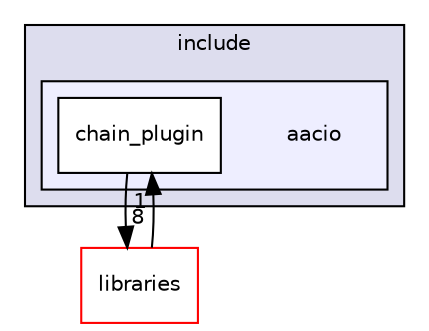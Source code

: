 digraph "plugins/chain_plugin/include/aacio" {
  compound=true
  node [ fontsize="10", fontname="Helvetica"];
  edge [ labelfontsize="10", labelfontname="Helvetica"];
  subgraph clusterdir_dc2d3cca3292071b5b171fa629ee1fa5 {
    graph [ bgcolor="#ddddee", pencolor="black", label="include" fontname="Helvetica", fontsize="10", URL="dir_dc2d3cca3292071b5b171fa629ee1fa5.html"]
  subgraph clusterdir_9c6a307288fe0f6b59de3c2725e54fd8 {
    graph [ bgcolor="#eeeeff", pencolor="black", label="" URL="dir_9c6a307288fe0f6b59de3c2725e54fd8.html"];
    dir_9c6a307288fe0f6b59de3c2725e54fd8 [shape=plaintext label="aacio"];
    dir_783fb93aea963e3138673bd959792d98 [shape=box label="chain_plugin" color="black" fillcolor="white" style="filled" URL="dir_783fb93aea963e3138673bd959792d98.html"];
  }
  }
  dir_bc0718b08fb2015b8e59c47b2805f60c [shape=box label="libraries" fillcolor="white" style="filled" color="red" URL="dir_bc0718b08fb2015b8e59c47b2805f60c.html"];
  dir_bc0718b08fb2015b8e59c47b2805f60c->dir_783fb93aea963e3138673bd959792d98 [headlabel="1", labeldistance=1.5 headhref="dir_000004_001851.html"];
  dir_783fb93aea963e3138673bd959792d98->dir_bc0718b08fb2015b8e59c47b2805f60c [headlabel="8", labeldistance=1.5 headhref="dir_001851_000004.html"];
}
